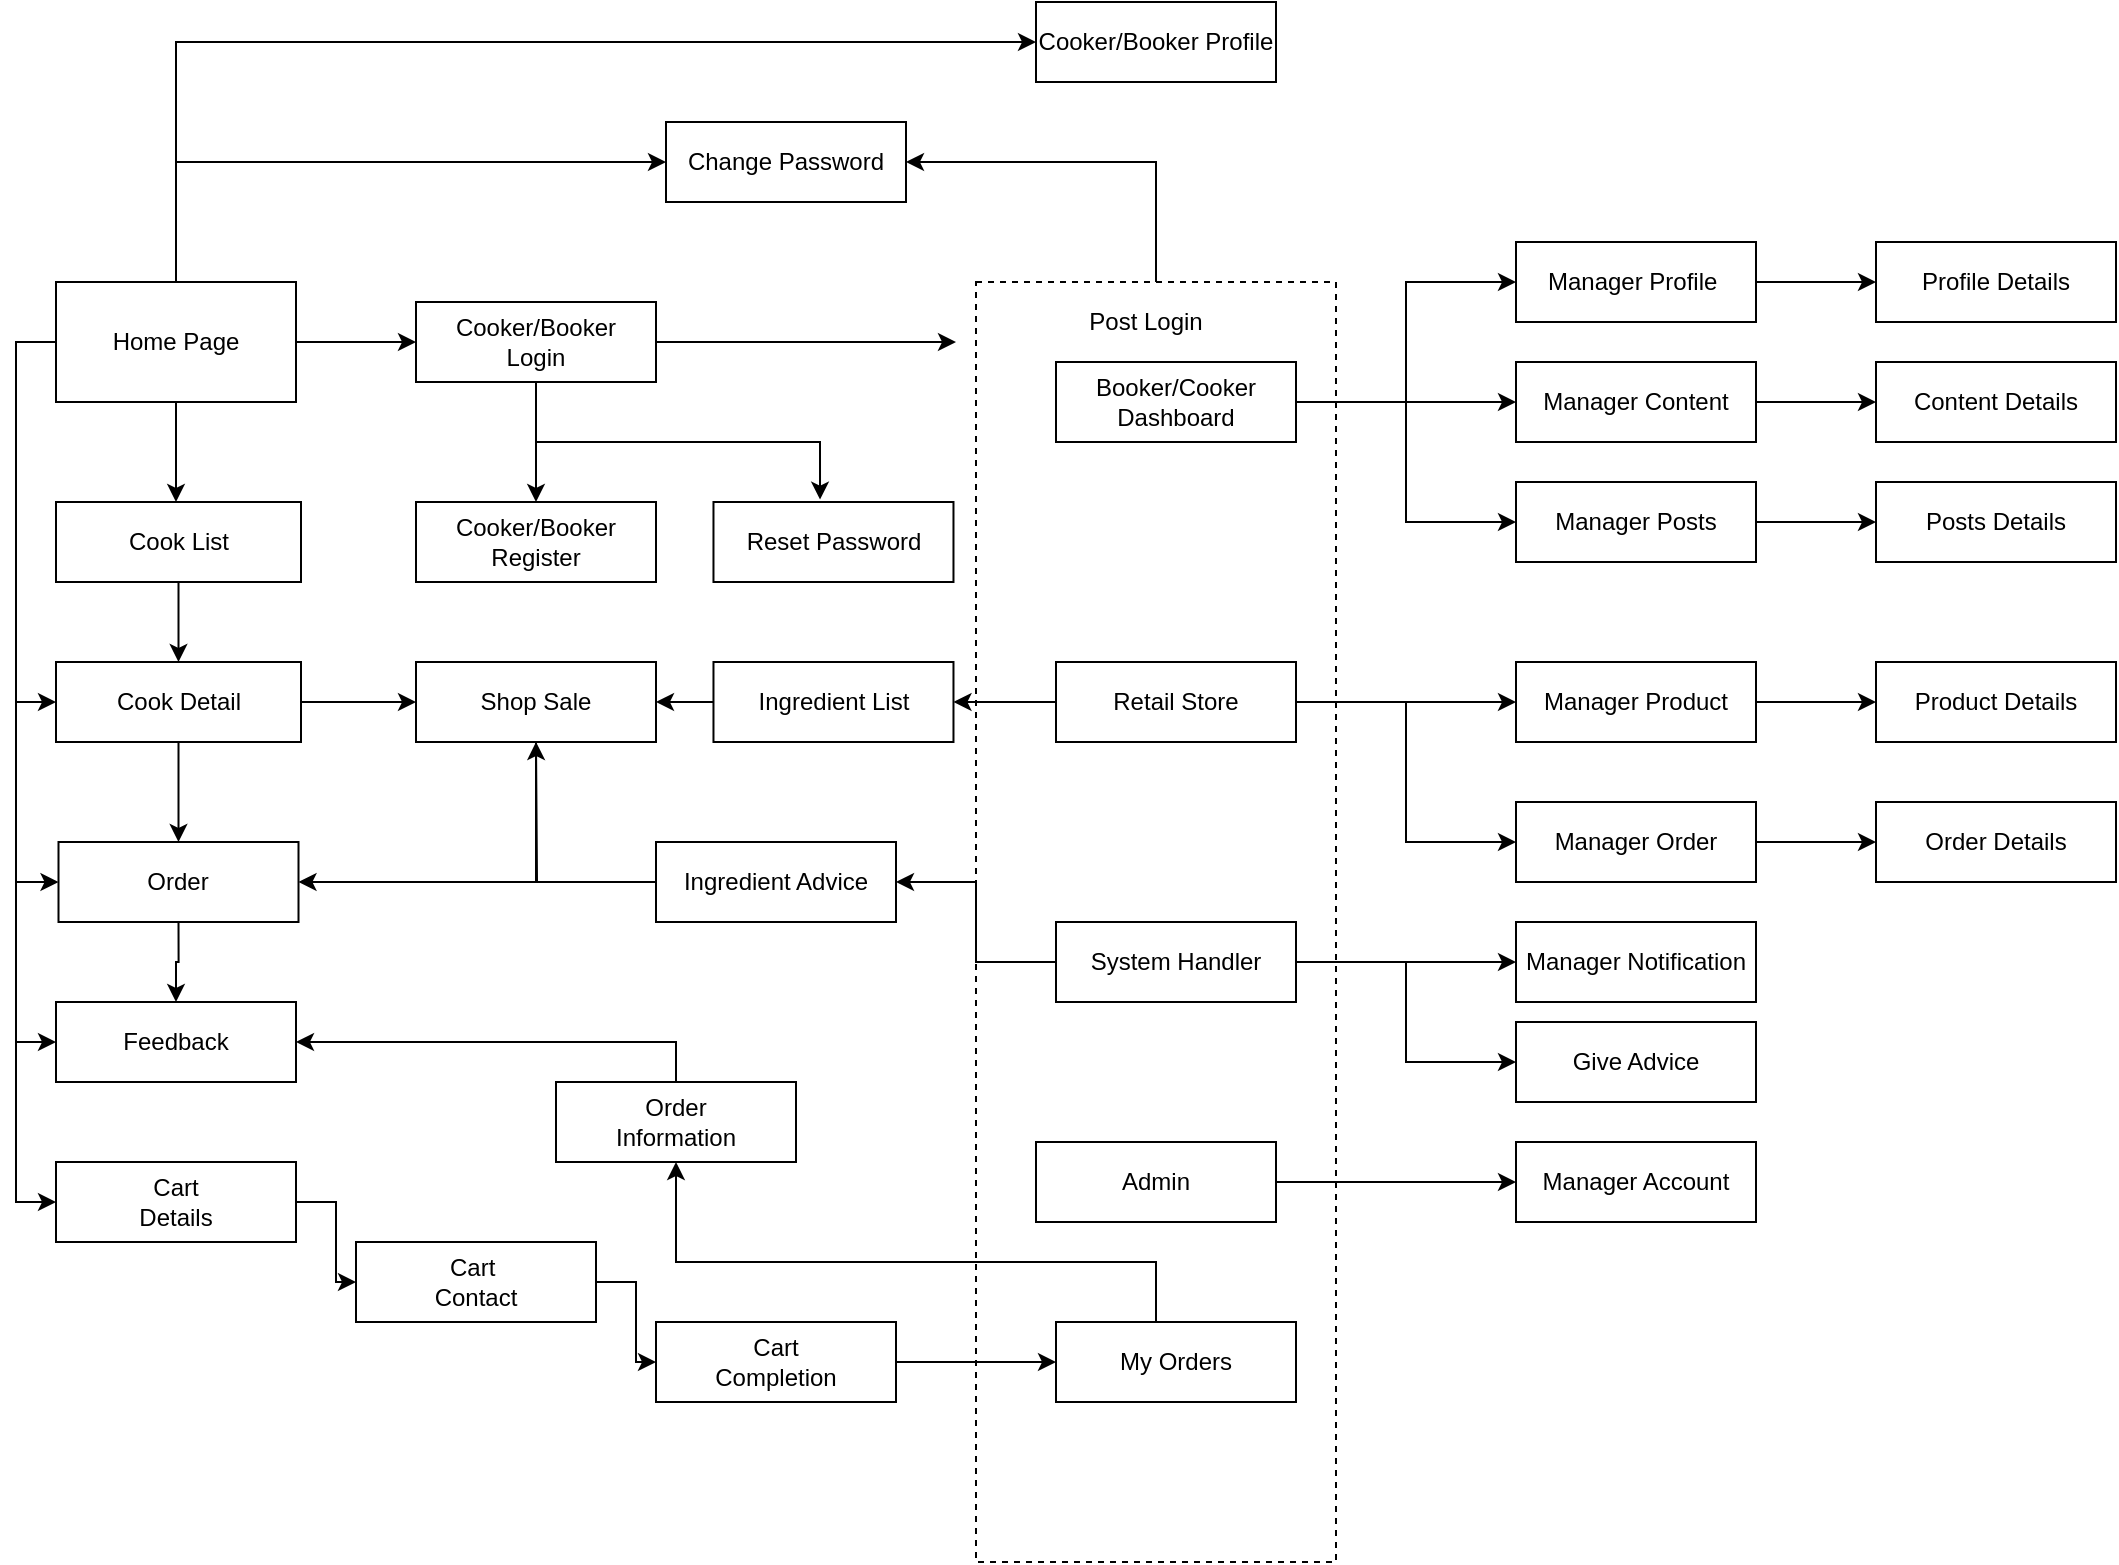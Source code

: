 <mxfile version="20.2.3" type="device" pages="3"><diagram id="N61ZkbuL87eM_32kUtVZ" name="Page-1"><mxGraphModel dx="1884" dy="927" grid="1" gridSize="10" guides="1" tooltips="1" connect="1" arrows="1" fold="1" page="1" pageScale="1" pageWidth="850" pageHeight="1100" math="0" shadow="0"><root><mxCell id="0"/><mxCell id="1" parent="0"/><mxCell id="6vBRUVtR6j4f85gpZep1-19" style="edgeStyle=orthogonalEdgeStyle;rounded=0;orthogonalLoop=1;jettySize=auto;html=1;exitX=0.5;exitY=1;exitDx=0;exitDy=0;entryX=0.5;entryY=0;entryDx=0;entryDy=0;" parent="1" source="MfyGPwrfpjEp0G1nNPFu-17" target="MfyGPwrfpjEp0G1nNPFu-19" edge="1"><mxGeometry relative="1" as="geometry"/></mxCell><mxCell id="MfyGPwrfpjEp0G1nNPFu-17" value="Cook List" style="rounded=0;whiteSpace=wrap;html=1;" parent="1" vertex="1"><mxGeometry x="60" y="470" width="122.5" height="40" as="geometry"/></mxCell><mxCell id="L4NOJOf8NOLaR_ibRZBI-2" style="edgeStyle=orthogonalEdgeStyle;rounded=0;orthogonalLoop=1;jettySize=auto;html=1;exitX=0.5;exitY=0;exitDx=0;exitDy=0;entryX=0;entryY=0.5;entryDx=0;entryDy=0;" parent="1" source="MfyGPwrfpjEp0G1nNPFu-18" target="-WEI0i0rs5D5zO6_r5sa-10" edge="1"><mxGeometry relative="1" as="geometry"/></mxCell><mxCell id="6vBRUVtR6j4f85gpZep1-7" style="edgeStyle=orthogonalEdgeStyle;rounded=0;orthogonalLoop=1;jettySize=auto;html=1;exitX=0.5;exitY=0;exitDx=0;exitDy=0;entryX=0;entryY=0.5;entryDx=0;entryDy=0;" parent="1" source="MfyGPwrfpjEp0G1nNPFu-18" target="MfyGPwrfpjEp0G1nNPFu-22" edge="1"><mxGeometry relative="1" as="geometry"/></mxCell><mxCell id="6vBRUVtR6j4f85gpZep1-14" style="edgeStyle=orthogonalEdgeStyle;rounded=0;orthogonalLoop=1;jettySize=auto;html=1;exitX=1;exitY=0.5;exitDx=0;exitDy=0;entryX=0;entryY=0.5;entryDx=0;entryDy=0;" parent="1" source="MfyGPwrfpjEp0G1nNPFu-18" target="6vBRUVtR6j4f85gpZep1-13" edge="1"><mxGeometry relative="1" as="geometry"/></mxCell><mxCell id="6vBRUVtR6j4f85gpZep1-20" style="edgeStyle=orthogonalEdgeStyle;rounded=0;orthogonalLoop=1;jettySize=auto;html=1;exitX=0.5;exitY=1;exitDx=0;exitDy=0;" parent="1" source="MfyGPwrfpjEp0G1nNPFu-18" edge="1"><mxGeometry relative="1" as="geometry"><mxPoint x="120" y="470" as="targetPoint"/></mxGeometry></mxCell><mxCell id="JskRm1lyYdp_pyHa3fG6-2" style="edgeStyle=orthogonalEdgeStyle;rounded=0;orthogonalLoop=1;jettySize=auto;html=1;exitX=0;exitY=0.5;exitDx=0;exitDy=0;entryX=0;entryY=0.5;entryDx=0;entryDy=0;" parent="1" source="MfyGPwrfpjEp0G1nNPFu-18" target="hXYg7e5J5XFZ4oihK2So-1" edge="1"><mxGeometry relative="1" as="geometry"/></mxCell><mxCell id="JskRm1lyYdp_pyHa3fG6-3" style="edgeStyle=orthogonalEdgeStyle;rounded=0;orthogonalLoop=1;jettySize=auto;html=1;exitX=0;exitY=0.5;exitDx=0;exitDy=0;entryX=0;entryY=0.5;entryDx=0;entryDy=0;" parent="1" source="MfyGPwrfpjEp0G1nNPFu-18" target="MfyGPwrfpjEp0G1nNPFu-19" edge="1"><mxGeometry relative="1" as="geometry"/></mxCell><mxCell id="JskRm1lyYdp_pyHa3fG6-4" style="edgeStyle=orthogonalEdgeStyle;rounded=0;orthogonalLoop=1;jettySize=auto;html=1;exitX=0;exitY=0.5;exitDx=0;exitDy=0;entryX=0;entryY=0.5;entryDx=0;entryDy=0;" parent="1" source="MfyGPwrfpjEp0G1nNPFu-18" target="-WEI0i0rs5D5zO6_r5sa-7" edge="1"><mxGeometry relative="1" as="geometry"/></mxCell><mxCell id="SHgzUx4IVm_88PeMt-GA-2" style="edgeStyle=orthogonalEdgeStyle;rounded=0;orthogonalLoop=1;jettySize=auto;html=1;exitX=0;exitY=0.5;exitDx=0;exitDy=0;entryX=0;entryY=0.5;entryDx=0;entryDy=0;" edge="1" parent="1" source="MfyGPwrfpjEp0G1nNPFu-18" target="FNHP3z-nZma7ukq8v36t-4"><mxGeometry relative="1" as="geometry"/></mxCell><mxCell id="MfyGPwrfpjEp0G1nNPFu-18" value="Home Page" style="rounded=0;whiteSpace=wrap;html=1;" parent="1" vertex="1"><mxGeometry x="60" y="360" width="120" height="60" as="geometry"/></mxCell><mxCell id="-WEI0i0rs5D5zO6_r5sa-6" style="edgeStyle=orthogonalEdgeStyle;rounded=0;orthogonalLoop=1;jettySize=auto;html=1;exitX=0.5;exitY=1;exitDx=0;exitDy=0;entryX=0.5;entryY=0;entryDx=0;entryDy=0;" parent="1" source="MfyGPwrfpjEp0G1nNPFu-19" target="hXYg7e5J5XFZ4oihK2So-1" edge="1"><mxGeometry relative="1" as="geometry"/></mxCell><mxCell id="6vBRUVtR6j4f85gpZep1-10" style="edgeStyle=orthogonalEdgeStyle;rounded=0;orthogonalLoop=1;jettySize=auto;html=1;exitX=1;exitY=0.5;exitDx=0;exitDy=0;entryX=0;entryY=0.5;entryDx=0;entryDy=0;" parent="1" source="MfyGPwrfpjEp0G1nNPFu-19" target="6vBRUVtR6j4f85gpZep1-9" edge="1"><mxGeometry relative="1" as="geometry"/></mxCell><mxCell id="MfyGPwrfpjEp0G1nNPFu-19" value="Cook Detail" style="rounded=0;whiteSpace=wrap;html=1;" parent="1" vertex="1"><mxGeometry x="60" y="550" width="122.5" height="40" as="geometry"/></mxCell><mxCell id="MfyGPwrfpjEp0G1nNPFu-22" value="Change Password" style="rounded=0;whiteSpace=wrap;html=1;" parent="1" vertex="1"><mxGeometry x="365" y="280" width="120" height="40" as="geometry"/></mxCell><mxCell id="SHgzUx4IVm_88PeMt-GA-1" style="edgeStyle=orthogonalEdgeStyle;rounded=0;orthogonalLoop=1;jettySize=auto;html=1;exitX=0.5;exitY=1;exitDx=0;exitDy=0;entryX=0.5;entryY=0;entryDx=0;entryDy=0;" edge="1" parent="1" source="hXYg7e5J5XFZ4oihK2So-1" target="-WEI0i0rs5D5zO6_r5sa-7"><mxGeometry relative="1" as="geometry"/></mxCell><mxCell id="hXYg7e5J5XFZ4oihK2So-1" value="Order" style="rounded=0;whiteSpace=wrap;html=1;" parent="1" vertex="1"><mxGeometry x="61.25" y="640" width="120" height="40" as="geometry"/></mxCell><mxCell id="-WEI0i0rs5D5zO6_r5sa-7" value="Feedback" style="rounded=0;whiteSpace=wrap;html=1;" parent="1" vertex="1"><mxGeometry x="60" y="720" width="120" height="40" as="geometry"/></mxCell><mxCell id="-WEI0i0rs5D5zO6_r5sa-10" value="Cooker/Booker Profile" style="rounded=0;whiteSpace=wrap;html=1;" parent="1" vertex="1"><mxGeometry x="550" y="220" width="120" height="40" as="geometry"/></mxCell><mxCell id="6vBRUVtR6j4f85gpZep1-4" value="Cooker/Booker Register" style="rounded=0;whiteSpace=wrap;html=1;" parent="1" vertex="1"><mxGeometry x="240" y="470" width="120" height="40" as="geometry"/></mxCell><mxCell id="6vBRUVtR6j4f85gpZep1-5" value="Reset Password" style="rounded=0;whiteSpace=wrap;html=1;" parent="1" vertex="1"><mxGeometry x="388.74" y="470" width="120" height="40" as="geometry"/></mxCell><mxCell id="6vBRUVtR6j4f85gpZep1-11" style="edgeStyle=orthogonalEdgeStyle;rounded=0;orthogonalLoop=1;jettySize=auto;html=1;exitX=0.5;exitY=1;exitDx=0;exitDy=0;entryX=1;entryY=0.5;entryDx=0;entryDy=0;" parent="1" source="6vBRUVtR6j4f85gpZep1-9" target="hXYg7e5J5XFZ4oihK2So-1" edge="1"><mxGeometry relative="1" as="geometry"/></mxCell><mxCell id="6vBRUVtR6j4f85gpZep1-9" value="Shop Sale" style="rounded=0;whiteSpace=wrap;html=1;" parent="1" vertex="1"><mxGeometry x="240" y="550" width="120" height="40" as="geometry"/></mxCell><mxCell id="6vBRUVtR6j4f85gpZep1-15" style="edgeStyle=orthogonalEdgeStyle;rounded=0;orthogonalLoop=1;jettySize=auto;html=1;exitX=0.5;exitY=1;exitDx=0;exitDy=0;entryX=0.5;entryY=0;entryDx=0;entryDy=0;" parent="1" source="6vBRUVtR6j4f85gpZep1-13" target="6vBRUVtR6j4f85gpZep1-4" edge="1"><mxGeometry relative="1" as="geometry"/></mxCell><mxCell id="JskRm1lyYdp_pyHa3fG6-5" style="edgeStyle=orthogonalEdgeStyle;rounded=0;orthogonalLoop=1;jettySize=auto;html=1;exitX=0.5;exitY=1;exitDx=0;exitDy=0;" parent="1" source="6vBRUVtR6j4f85gpZep1-13" edge="1"><mxGeometry relative="1" as="geometry"><mxPoint x="300" y="410" as="targetPoint"/></mxGeometry></mxCell><mxCell id="JskRm1lyYdp_pyHa3fG6-6" style="edgeStyle=orthogonalEdgeStyle;rounded=0;orthogonalLoop=1;jettySize=auto;html=1;exitX=0.5;exitY=1;exitDx=0;exitDy=0;entryX=0.444;entryY=-0.03;entryDx=0;entryDy=0;entryPerimeter=0;" parent="1" source="6vBRUVtR6j4f85gpZep1-13" target="6vBRUVtR6j4f85gpZep1-5" edge="1"><mxGeometry relative="1" as="geometry"/></mxCell><mxCell id="UIyP5CPO_w-1KTp9sUy6-20" style="edgeStyle=orthogonalEdgeStyle;rounded=0;orthogonalLoop=1;jettySize=auto;html=1;exitX=1;exitY=0.5;exitDx=0;exitDy=0;" parent="1" source="6vBRUVtR6j4f85gpZep1-13" edge="1"><mxGeometry relative="1" as="geometry"><mxPoint x="510" y="390" as="targetPoint"/></mxGeometry></mxCell><mxCell id="6vBRUVtR6j4f85gpZep1-13" value="Cooker/Booker&lt;br&gt;Login" style="rounded=0;whiteSpace=wrap;html=1;" parent="1" vertex="1"><mxGeometry x="240" y="370" width="120" height="40" as="geometry"/></mxCell><mxCell id="FNHP3z-nZma7ukq8v36t-5" style="edgeStyle=orthogonalEdgeStyle;rounded=0;orthogonalLoop=1;jettySize=auto;html=1;exitX=0.5;exitY=0;exitDx=0;exitDy=0;entryX=1;entryY=0.5;entryDx=0;entryDy=0;" edge="1" parent="1" source="CWqR6dwddw4w1ECa_maD-1" target="MfyGPwrfpjEp0G1nNPFu-22"><mxGeometry relative="1" as="geometry"/></mxCell><mxCell id="CWqR6dwddw4w1ECa_maD-1" value="" style="rounded=0;whiteSpace=wrap;html=1;dashed=1;" parent="1" vertex="1"><mxGeometry x="520" y="360" width="180" height="640" as="geometry"/></mxCell><mxCell id="CWqR6dwddw4w1ECa_maD-2" value="Post Login" style="rounded=0;whiteSpace=wrap;html=1;dashed=1;fillColor=default;gradientColor=none;strokeColor=none;" parent="1" vertex="1"><mxGeometry x="550" y="370" width="110" height="20" as="geometry"/></mxCell><mxCell id="CWqR6dwddw4w1ECa_maD-17" style="edgeStyle=orthogonalEdgeStyle;rounded=0;orthogonalLoop=1;jettySize=auto;html=1;exitX=1;exitY=0.5;exitDx=0;exitDy=0;entryX=0;entryY=0.5;entryDx=0;entryDy=0;" parent="1" source="CWqR6dwddw4w1ECa_maD-4" target="CWqR6dwddw4w1ECa_maD-7" edge="1"><mxGeometry relative="1" as="geometry"/></mxCell><mxCell id="CWqR6dwddw4w1ECa_maD-18" style="edgeStyle=orthogonalEdgeStyle;rounded=0;orthogonalLoop=1;jettySize=auto;html=1;exitX=1;exitY=0.5;exitDx=0;exitDy=0;entryX=0;entryY=0.5;entryDx=0;entryDy=0;" parent="1" source="CWqR6dwddw4w1ECa_maD-4" target="CWqR6dwddw4w1ECa_maD-6" edge="1"><mxGeometry relative="1" as="geometry"/></mxCell><mxCell id="CWqR6dwddw4w1ECa_maD-19" style="edgeStyle=orthogonalEdgeStyle;rounded=0;orthogonalLoop=1;jettySize=auto;html=1;exitX=1;exitY=0.5;exitDx=0;exitDy=0;entryX=0;entryY=0.5;entryDx=0;entryDy=0;" parent="1" source="CWqR6dwddw4w1ECa_maD-4" target="CWqR6dwddw4w1ECa_maD-5" edge="1"><mxGeometry relative="1" as="geometry"/></mxCell><mxCell id="CWqR6dwddw4w1ECa_maD-4" value="Booker/Cooker&lt;br&gt;Dashboard" style="rounded=0;whiteSpace=wrap;html=1;" parent="1" vertex="1"><mxGeometry x="560" y="400" width="120" height="40" as="geometry"/></mxCell><mxCell id="CWqR6dwddw4w1ECa_maD-13" style="edgeStyle=orthogonalEdgeStyle;rounded=0;orthogonalLoop=1;jettySize=auto;html=1;exitX=1;exitY=0.5;exitDx=0;exitDy=0;entryX=0;entryY=0.5;entryDx=0;entryDy=0;" parent="1" source="CWqR6dwddw4w1ECa_maD-5" target="CWqR6dwddw4w1ECa_maD-8" edge="1"><mxGeometry relative="1" as="geometry"/></mxCell><mxCell id="CWqR6dwddw4w1ECa_maD-5" value="Manager Posts" style="rounded=0;whiteSpace=wrap;html=1;" parent="1" vertex="1"><mxGeometry x="790" y="460" width="120" height="40" as="geometry"/></mxCell><mxCell id="CWqR6dwddw4w1ECa_maD-11" style="edgeStyle=orthogonalEdgeStyle;rounded=0;orthogonalLoop=1;jettySize=auto;html=1;exitX=1;exitY=0.5;exitDx=0;exitDy=0;entryX=0;entryY=0.5;entryDx=0;entryDy=0;" parent="1" source="CWqR6dwddw4w1ECa_maD-6" target="CWqR6dwddw4w1ECa_maD-10" edge="1"><mxGeometry relative="1" as="geometry"/></mxCell><mxCell id="CWqR6dwddw4w1ECa_maD-6" value="Manager Profile&amp;nbsp;" style="rounded=0;whiteSpace=wrap;html=1;" parent="1" vertex="1"><mxGeometry x="790" y="340" width="120" height="40" as="geometry"/></mxCell><mxCell id="CWqR6dwddw4w1ECa_maD-12" style="edgeStyle=orthogonalEdgeStyle;rounded=0;orthogonalLoop=1;jettySize=auto;html=1;exitX=1;exitY=0.5;exitDx=0;exitDy=0;entryX=0;entryY=0.5;entryDx=0;entryDy=0;" parent="1" source="CWqR6dwddw4w1ECa_maD-7" target="CWqR6dwddw4w1ECa_maD-9" edge="1"><mxGeometry relative="1" as="geometry"/></mxCell><mxCell id="CWqR6dwddw4w1ECa_maD-7" value="Manager Content" style="rounded=0;whiteSpace=wrap;html=1;" parent="1" vertex="1"><mxGeometry x="790" y="400" width="120" height="40" as="geometry"/></mxCell><mxCell id="CWqR6dwddw4w1ECa_maD-8" value="Posts Details" style="rounded=0;whiteSpace=wrap;html=1;fillColor=default;gradientColor=none;" parent="1" vertex="1"><mxGeometry x="970" y="460" width="120" height="40" as="geometry"/></mxCell><mxCell id="CWqR6dwddw4w1ECa_maD-9" value="Content Details" style="rounded=0;whiteSpace=wrap;html=1;fillColor=default;gradientColor=none;" parent="1" vertex="1"><mxGeometry x="970" y="400" width="120" height="40" as="geometry"/></mxCell><mxCell id="CWqR6dwddw4w1ECa_maD-10" value="Profile Details" style="rounded=0;whiteSpace=wrap;html=1;fillColor=default;gradientColor=none;" parent="1" vertex="1"><mxGeometry x="970" y="340" width="120" height="40" as="geometry"/></mxCell><mxCell id="UIyP5CPO_w-1KTp9sUy6-5" style="edgeStyle=orthogonalEdgeStyle;rounded=0;orthogonalLoop=1;jettySize=auto;html=1;exitX=1;exitY=0.5;exitDx=0;exitDy=0;" parent="1" source="UIyP5CPO_w-1KTp9sUy6-2" target="UIyP5CPO_w-1KTp9sUy6-4" edge="1"><mxGeometry relative="1" as="geometry"/></mxCell><mxCell id="UIyP5CPO_w-1KTp9sUy6-9" style="edgeStyle=orthogonalEdgeStyle;rounded=0;orthogonalLoop=1;jettySize=auto;html=1;exitX=1;exitY=0.5;exitDx=0;exitDy=0;entryX=0;entryY=0.5;entryDx=0;entryDy=0;" parent="1" source="UIyP5CPO_w-1KTp9sUy6-2" target="UIyP5CPO_w-1KTp9sUy6-7" edge="1"><mxGeometry relative="1" as="geometry"/></mxCell><mxCell id="FNHP3z-nZma7ukq8v36t-2" style="edgeStyle=orthogonalEdgeStyle;rounded=0;orthogonalLoop=1;jettySize=auto;html=1;exitX=0;exitY=0.5;exitDx=0;exitDy=0;" edge="1" parent="1" source="UIyP5CPO_w-1KTp9sUy6-2" target="FNHP3z-nZma7ukq8v36t-1"><mxGeometry relative="1" as="geometry"/></mxCell><mxCell id="UIyP5CPO_w-1KTp9sUy6-2" value="Retail Store" style="rounded=0;whiteSpace=wrap;html=1;fillColor=default;gradientColor=none;" parent="1" vertex="1"><mxGeometry x="560" y="550" width="120" height="40" as="geometry"/></mxCell><mxCell id="UIyP5CPO_w-1KTp9sUy6-3" value="Product Details" style="rounded=0;whiteSpace=wrap;html=1;fillColor=default;gradientColor=none;" parent="1" vertex="1"><mxGeometry x="970" y="550" width="120" height="40" as="geometry"/></mxCell><mxCell id="UIyP5CPO_w-1KTp9sUy6-6" style="edgeStyle=orthogonalEdgeStyle;rounded=0;orthogonalLoop=1;jettySize=auto;html=1;exitX=1;exitY=0.5;exitDx=0;exitDy=0;entryX=0;entryY=0.5;entryDx=0;entryDy=0;" parent="1" source="UIyP5CPO_w-1KTp9sUy6-4" target="UIyP5CPO_w-1KTp9sUy6-3" edge="1"><mxGeometry relative="1" as="geometry"/></mxCell><mxCell id="UIyP5CPO_w-1KTp9sUy6-4" value="Manager Product" style="rounded=0;whiteSpace=wrap;html=1;fillColor=default;gradientColor=none;" parent="1" vertex="1"><mxGeometry x="790" y="550" width="120" height="40" as="geometry"/></mxCell><mxCell id="UIyP5CPO_w-1KTp9sUy6-10" style="edgeStyle=orthogonalEdgeStyle;rounded=0;orthogonalLoop=1;jettySize=auto;html=1;exitX=1;exitY=0.5;exitDx=0;exitDy=0;entryX=0;entryY=0.5;entryDx=0;entryDy=0;" parent="1" source="UIyP5CPO_w-1KTp9sUy6-7" target="UIyP5CPO_w-1KTp9sUy6-8" edge="1"><mxGeometry relative="1" as="geometry"/></mxCell><mxCell id="UIyP5CPO_w-1KTp9sUy6-7" value="Manager Order" style="rounded=0;whiteSpace=wrap;html=1;fillColor=default;gradientColor=none;" parent="1" vertex="1"><mxGeometry x="790" y="620" width="120" height="40" as="geometry"/></mxCell><mxCell id="UIyP5CPO_w-1KTp9sUy6-8" value="Order Details" style="rounded=0;whiteSpace=wrap;html=1;fillColor=default;gradientColor=none;" parent="1" vertex="1"><mxGeometry x="970" y="620" width="120" height="40" as="geometry"/></mxCell><mxCell id="UIyP5CPO_w-1KTp9sUy6-19" style="edgeStyle=orthogonalEdgeStyle;rounded=0;orthogonalLoop=1;jettySize=auto;html=1;exitX=1;exitY=0.5;exitDx=0;exitDy=0;entryX=0;entryY=0.5;entryDx=0;entryDy=0;" parent="1" source="UIyP5CPO_w-1KTp9sUy6-11" target="UIyP5CPO_w-1KTp9sUy6-18" edge="1"><mxGeometry relative="1" as="geometry"/></mxCell><mxCell id="UIyP5CPO_w-1KTp9sUy6-11" value="Admin" style="rounded=0;whiteSpace=wrap;html=1;fillColor=default;gradientColor=none;" parent="1" vertex="1"><mxGeometry x="550" y="790" width="120" height="40" as="geometry"/></mxCell><mxCell id="UIyP5CPO_w-1KTp9sUy6-12" value="Manager Notification" style="rounded=0;whiteSpace=wrap;html=1;fillColor=default;gradientColor=none;" parent="1" vertex="1"><mxGeometry x="790" y="680" width="120" height="40" as="geometry"/></mxCell><mxCell id="UIyP5CPO_w-1KTp9sUy6-15" style="edgeStyle=orthogonalEdgeStyle;rounded=0;orthogonalLoop=1;jettySize=auto;html=1;exitX=1;exitY=0.5;exitDx=0;exitDy=0;entryX=0;entryY=0.5;entryDx=0;entryDy=0;" parent="1" source="UIyP5CPO_w-1KTp9sUy6-13" target="UIyP5CPO_w-1KTp9sUy6-12" edge="1"><mxGeometry relative="1" as="geometry"/></mxCell><mxCell id="UIyP5CPO_w-1KTp9sUy6-17" style="edgeStyle=orthogonalEdgeStyle;rounded=0;orthogonalLoop=1;jettySize=auto;html=1;exitX=1;exitY=0.5;exitDx=0;exitDy=0;entryX=0;entryY=0.5;entryDx=0;entryDy=0;" parent="1" source="UIyP5CPO_w-1KTp9sUy6-13" target="UIyP5CPO_w-1KTp9sUy6-14" edge="1"><mxGeometry relative="1" as="geometry"/></mxCell><mxCell id="sM4W47V0BnjJzLbN0eoO-6" style="edgeStyle=orthogonalEdgeStyle;rounded=0;orthogonalLoop=1;jettySize=auto;html=1;exitX=0;exitY=0.5;exitDx=0;exitDy=0;entryX=1;entryY=0.5;entryDx=0;entryDy=0;" edge="1" parent="1" source="UIyP5CPO_w-1KTp9sUy6-13" target="sM4W47V0BnjJzLbN0eoO-5"><mxGeometry relative="1" as="geometry"/></mxCell><mxCell id="UIyP5CPO_w-1KTp9sUy6-13" value="System Handler" style="rounded=0;whiteSpace=wrap;html=1;fillColor=default;gradientColor=none;" parent="1" vertex="1"><mxGeometry x="560" y="680" width="120" height="40" as="geometry"/></mxCell><mxCell id="UIyP5CPO_w-1KTp9sUy6-14" value="Give Advice" style="rounded=0;whiteSpace=wrap;html=1;fillColor=default;gradientColor=none;" parent="1" vertex="1"><mxGeometry x="790" y="730" width="120" height="40" as="geometry"/></mxCell><mxCell id="UIyP5CPO_w-1KTp9sUy6-18" value="Manager Account" style="rounded=0;whiteSpace=wrap;html=1;fillColor=default;gradientColor=none;" parent="1" vertex="1"><mxGeometry x="790" y="790" width="120" height="40" as="geometry"/></mxCell><mxCell id="FNHP3z-nZma7ukq8v36t-3" style="edgeStyle=orthogonalEdgeStyle;rounded=0;orthogonalLoop=1;jettySize=auto;html=1;exitX=0;exitY=0.5;exitDx=0;exitDy=0;entryX=1;entryY=0.5;entryDx=0;entryDy=0;" edge="1" parent="1" source="FNHP3z-nZma7ukq8v36t-1" target="6vBRUVtR6j4f85gpZep1-9"><mxGeometry relative="1" as="geometry"/></mxCell><mxCell id="FNHP3z-nZma7ukq8v36t-1" value="Ingredient List" style="rounded=0;whiteSpace=wrap;html=1;" vertex="1" parent="1"><mxGeometry x="388.74" y="550" width="120" height="40" as="geometry"/></mxCell><mxCell id="SHgzUx4IVm_88PeMt-GA-6" style="edgeStyle=orthogonalEdgeStyle;rounded=0;orthogonalLoop=1;jettySize=auto;html=1;exitX=1;exitY=0.5;exitDx=0;exitDy=0;entryX=0;entryY=0.5;entryDx=0;entryDy=0;" edge="1" parent="1" source="FNHP3z-nZma7ukq8v36t-4" target="SHgzUx4IVm_88PeMt-GA-5"><mxGeometry relative="1" as="geometry"/></mxCell><mxCell id="FNHP3z-nZma7ukq8v36t-4" value="Cart&lt;br&gt;Details" style="rounded=0;whiteSpace=wrap;html=1;" vertex="1" parent="1"><mxGeometry x="60" y="800" width="120" height="40" as="geometry"/></mxCell><mxCell id="sM4W47V0BnjJzLbN0eoO-2" style="edgeStyle=orthogonalEdgeStyle;rounded=0;orthogonalLoop=1;jettySize=auto;html=1;exitX=0.5;exitY=0;exitDx=0;exitDy=0;entryX=0.5;entryY=1;entryDx=0;entryDy=0;" edge="1" parent="1" source="SHgzUx4IVm_88PeMt-GA-3" target="sM4W47V0BnjJzLbN0eoO-1"><mxGeometry relative="1" as="geometry"><Array as="points"><mxPoint x="610" y="850"/><mxPoint x="370" y="850"/></Array></mxGeometry></mxCell><mxCell id="SHgzUx4IVm_88PeMt-GA-3" value="My Orders" style="rounded=0;whiteSpace=wrap;html=1;" vertex="1" parent="1"><mxGeometry x="560" y="880" width="120" height="40" as="geometry"/></mxCell><mxCell id="SHgzUx4IVm_88PeMt-GA-8" style="edgeStyle=orthogonalEdgeStyle;rounded=0;orthogonalLoop=1;jettySize=auto;html=1;exitX=1;exitY=0.5;exitDx=0;exitDy=0;entryX=0;entryY=0.5;entryDx=0;entryDy=0;" edge="1" parent="1" source="SHgzUx4IVm_88PeMt-GA-4" target="SHgzUx4IVm_88PeMt-GA-3"><mxGeometry relative="1" as="geometry"/></mxCell><mxCell id="SHgzUx4IVm_88PeMt-GA-4" value="Cart&lt;br&gt;Completion" style="rounded=0;whiteSpace=wrap;html=1;" vertex="1" parent="1"><mxGeometry x="360" y="880" width="120" height="40" as="geometry"/></mxCell><mxCell id="SHgzUx4IVm_88PeMt-GA-7" style="edgeStyle=orthogonalEdgeStyle;rounded=0;orthogonalLoop=1;jettySize=auto;html=1;exitX=1;exitY=0.5;exitDx=0;exitDy=0;entryX=0;entryY=0.5;entryDx=0;entryDy=0;" edge="1" parent="1" source="SHgzUx4IVm_88PeMt-GA-5" target="SHgzUx4IVm_88PeMt-GA-4"><mxGeometry relative="1" as="geometry"/></mxCell><mxCell id="SHgzUx4IVm_88PeMt-GA-5" value="Cart&amp;nbsp;&lt;br&gt;Contact" style="rounded=0;whiteSpace=wrap;html=1;" vertex="1" parent="1"><mxGeometry x="210" y="840" width="120" height="40" as="geometry"/></mxCell><mxCell id="sM4W47V0BnjJzLbN0eoO-4" style="edgeStyle=orthogonalEdgeStyle;rounded=0;orthogonalLoop=1;jettySize=auto;html=1;exitX=0.5;exitY=0;exitDx=0;exitDy=0;entryX=1;entryY=0.5;entryDx=0;entryDy=0;" edge="1" parent="1" source="sM4W47V0BnjJzLbN0eoO-1" target="-WEI0i0rs5D5zO6_r5sa-7"><mxGeometry relative="1" as="geometry"/></mxCell><mxCell id="sM4W47V0BnjJzLbN0eoO-1" value="Order&lt;br&gt;Information" style="rounded=0;whiteSpace=wrap;html=1;" vertex="1" parent="1"><mxGeometry x="310" y="760" width="120" height="40" as="geometry"/></mxCell><mxCell id="sM4W47V0BnjJzLbN0eoO-9" style="edgeStyle=orthogonalEdgeStyle;rounded=0;orthogonalLoop=1;jettySize=auto;html=1;exitX=0;exitY=0.5;exitDx=0;exitDy=0;" edge="1" parent="1" source="sM4W47V0BnjJzLbN0eoO-5"><mxGeometry relative="1" as="geometry"><mxPoint x="300" y="590" as="targetPoint"/></mxGeometry></mxCell><mxCell id="sM4W47V0BnjJzLbN0eoO-5" value="Ingredient Advice" style="rounded=0;whiteSpace=wrap;html=1;" vertex="1" parent="1"><mxGeometry x="360" y="640" width="120" height="40" as="geometry"/></mxCell></root></mxGraphModel></diagram><diagram id="2C61wlaU0blydUUrj-45" name="Page-2"><mxGraphModel dx="551" dy="649" grid="1" gridSize="10" guides="1" tooltips="1" connect="1" arrows="1" fold="1" page="1" pageScale="1" pageWidth="850" pageHeight="1100" math="0" shadow="0"><root><mxCell id="0"/><mxCell id="1" parent="0"/></root></mxGraphModel></diagram><diagram id="v8Jc8GROpt4DRTXFK45U" name="Page-3"><mxGraphModel dx="510" dy="649" grid="1" gridSize="10" guides="1" tooltips="1" connect="1" arrows="1" fold="1" page="1" pageScale="1" pageWidth="850" pageHeight="1100" math="0" shadow="0"><root><mxCell id="0"/><mxCell id="1" parent="0"/></root></mxGraphModel></diagram></mxfile>